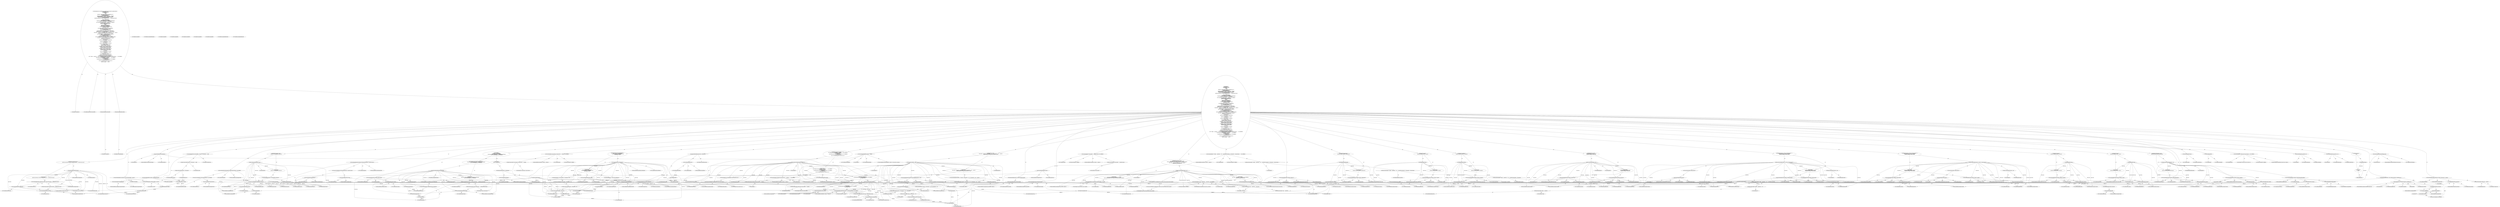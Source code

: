 digraph "addGenICGeneratedFiles#?,File,Hashtable" {
0 [label="2:CtTypeReferenceImpl@void" shape=ellipse]
1 [label="2:CtVirtualElement@addGenICGeneratedFiles" shape=ellipse]
2 [label="2:CtParameterImpl@File genericJarFile" shape=ellipse]
3 [label="2:CtTypeReferenceImpl@File" shape=ellipse]
4 [label="2:CtParameterImpl@Hashtable ejbFiles" shape=ellipse]
5 [label="2:CtTypeReferenceImpl@Hashtable" shape=ellipse]
6 [label="3:CtTypeReferenceImpl@Java" shape=ellipse]
7 [label="3:CtLiteralImpl@null" shape=ellipse]
8 [label="3:CtVirtualElement@genicTask" shape=ellipse]
9 [label="3:CtLocalVariableImpl@Java genicTask = null" shape=ellipse]
10 [label="4:CtTypeReferenceImpl@String" shape=ellipse]
11 [label="4:CtLiteralImpl@null" shape=ellipse]
12 [label="4:CtVirtualElement@genicClass" shape=ellipse]
13 [label="4:CtLocalVariableImpl@String genicClass = null" shape=ellipse]
14 [label="5:CtFieldReadImpl@nogenic" shape=ellipse]
15 [label="6:CtReturnImpl@return" shape=ellipse]
16 [label="5:CtBlockImpl@\{
    return;
\}" shape=ellipse]
17 [label="5:CtIfImpl@if (nogenic) \{
    return;
\}" shape=ellipse]
18 [label="8:CtVariableWriteImpl@genicTask" shape=ellipse]
19 [label="8:CtExecutableReferenceImpl@createTask(java.lang.String)" shape=ellipse]
20 [label="8:CtVirtualElement@createTask" shape=ellipse]
21 [label="8:CtExecutableReferenceImpl@getProject()" shape=ellipse]
22 [label="8:CtVirtualElement@getProject" shape=ellipse]
23 [label="8:CtExecutableReferenceImpl@getTask()" shape=ellipse]
24 [label="8:CtVirtualElement@getTask" shape=ellipse]
25 [label="8:CtInvocationImpl@getTask()" shape=ellipse]
26 [label="8:CtInvocationImpl@getTask().getProject()" shape=ellipse]
27 [label="8:CtLiteralImpl@\"java\"" shape=ellipse]
28 [label="8:CtInvocationImpl@((Java) (getTask().getProject().createTask(\"java\")))" shape=ellipse]
29 [label="8:CtTypeReferenceImpl@Java" shape=ellipse]
30 [label="8:CtAssignmentImpl@genicTask = ((Java) (getTask().getProject().createTask(\"java\")))" shape=ellipse]
31 [label="9:CtExecutableReferenceImpl@setTaskName(java.lang.String)" shape=ellipse]
32 [label="9:CtVirtualElement@setTaskName" shape=ellipse]
33 [label="9:CtVariableReadImpl@genicTask" shape=ellipse]
34 [label="9:CtLiteralImpl@\"genic\"" shape=ellipse]
35 [label="9:CtInvocationImpl@genicTask.setTaskName(\"genic\")" shape=ellipse]
36 [label="10:CtExecutableReferenceImpl@setFork(boolean)" shape=ellipse]
37 [label="10:CtVirtualElement@setFork" shape=ellipse]
38 [label="10:CtVariableReadImpl@genicTask" shape=ellipse]
39 [label="10:CtLiteralImpl@true" shape=ellipse]
40 [label="10:CtInvocationImpl@genicTask.setFork(true)" shape=ellipse]
41 [label="11:CtExecutableReferenceImpl@setValue()" shape=ellipse]
42 [label="11:CtVirtualElement@setValue" shape=ellipse]
43 [label="11:CtExecutableReferenceImpl@createJvmarg()" shape=ellipse]
44 [label="11:CtVirtualElement@createJvmarg" shape=ellipse]
45 [label="11:CtVariableReadImpl@genicTask" shape=ellipse]
46 [label="11:CtInvocationImpl@genicTask.createJvmarg()" shape=ellipse]
47 [label="11:CtLiteralImpl@\"-Dinstall.root=\"" shape=ellipse]
48 [label="11:CtFieldReadImpl@jonasroot" shape=ellipse]
49 [label="11:CtBinaryOperatorImpl@\"-Dinstall.root=\" + jonasroot" shape=ellipse]
50 [label="11:CtInvocationImpl@genicTask.createJvmarg().setValue(\"-Dinstall.root=\" + jonasroot)" shape=ellipse]
51 [label="12:CtTypeReferenceImpl@String" shape=ellipse]
52 [label="12:CtFieldReadImpl@jonasroot" shape=ellipse]
53 [label="12:CtFieldReadImpl@File.separator" shape=ellipse]
54 [label="12:CtBinaryOperatorImpl@(jonasroot + File.separator)" shape=ellipse]
55 [label="12:CtLiteralImpl@\"config\"" shape=ellipse]
56 [label="12:CtBinaryOperatorImpl@(jonasroot + File.separator) + \"config\"" shape=ellipse]
57 [label="12:CtVirtualElement@jonasConfigDir" shape=ellipse]
58 [label="12:CtLocalVariableImpl@String jonasConfigDir = (jonasroot + File.separator) + \"config\"" shape=ellipse]
59 [label="13:CtTypeReferenceImpl@File" shape=ellipse]
60 [label="13:CtTypeReferenceImpl@File" shape=ellipse]
61 [label="13:CtVariableReadImpl@jonasConfigDir" shape=ellipse]
62 [label="13:CtLiteralImpl@\"java.policy\"" shape=ellipse]
63 [label="13:CtConstructorCallImpl@new File(jonasConfigDir, \"java.policy\")" shape=ellipse]
64 [label="13:CtVirtualElement@javaPolicyFile" shape=ellipse]
65 [label="13:CtLocalVariableImpl@File javaPolicyFile = new File(jonasConfigDir, \"java.policy\")" shape=ellipse]
66 [label="14:CtExecutableReferenceImpl@exists()" shape=ellipse]
67 [label="14:CtVirtualElement@exists" shape=ellipse]
68 [label="14:CtVariableReadImpl@javaPolicyFile" shape=ellipse]
69 [label="14:CtInvocationImpl@javaPolicyFile.exists()" shape=ellipse]
70 [label="15:CtExecutableReferenceImpl@setValue()" shape=ellipse]
71 [label="15:CtVirtualElement@setValue" shape=ellipse]
72 [label="15:CtExecutableReferenceImpl@createJvmarg()" shape=ellipse]
73 [label="15:CtVirtualElement@createJvmarg" shape=ellipse]
74 [label="15:CtVariableReadImpl@genicTask" shape=ellipse]
75 [label="15:CtInvocationImpl@genicTask.createJvmarg()" shape=ellipse]
76 [label="15:CtLiteralImpl@\"-Djava.security.policy=\"" shape=ellipse]
77 [label="15:CtExecutableReferenceImpl@toString()" shape=ellipse]
78 [label="15:CtVirtualElement@toString" shape=ellipse]
79 [label="15:CtVariableReadImpl@javaPolicyFile" shape=ellipse]
80 [label="15:CtInvocationImpl@javaPolicyFile.toString()" shape=ellipse]
81 [label="15:CtBinaryOperatorImpl@\"-Djava.security.policy=\" + javaPolicyFile.toString()" shape=ellipse]
82 [label="15:CtInvocationImpl@genicTask.createJvmarg().setValue(\"-Djava.security.policy=\" + javaPolicyFile.toString())" shape=ellipse]
83 [label="14:CtBlockImpl@\{
    genicTask.createJvmarg().setValue(\"-Djava.security.policy=\" + javaPolicyFile.toString());
\}" shape=ellipse]
84 [label="14:CtIfImpl@if (javaPolicyFile.exists()) \{
    genicTask.createJvmarg().setValue(\"-Djava.security.policy=\" + javaPolicyFile.toString());
\}" shape=ellipse]
85 [label="18:CtFieldWriteImpl@outputdir" shape=ellipse]
86 [label="18:CtExecutableReferenceImpl@createTempDir()" shape=ellipse]
87 [label="18:CtVirtualElement@createTempDir" shape=ellipse]
88 [label="18:CtInvocationImpl@createTempDir()" shape=ellipse]
89 [label="18:CtAssignmentImpl@outputdir = createTempDir()" shape=ellipse]
90 [label="17:CtBlockImpl@\{
    outputdir = createTempDir();
\}" shape=ellipse]
91 [label="19:CtVirtualElement@aIOException" shape=ellipse]
92 [label="19:CtTypeReferenceImpl@IOException" shape=ellipse]
93 [label="19:CtCatchVariableImpl@IOException aIOException" shape=ellipse]
94 [label="20:CtTypeReferenceImpl@String" shape=ellipse]
95 [label="20:CtLiteralImpl@\"Cannot create temp dir: \"" shape=ellipse]
96 [label="20:CtExecutableReferenceImpl@getMessage()" shape=ellipse]
97 [label="20:CtVirtualElement@getMessage" shape=ellipse]
98 [label="20:CtVariableReadImpl@aIOException" shape=ellipse]
99 [label="20:CtInvocationImpl@aIOException.getMessage()" shape=ellipse]
100 [label="20:CtBinaryOperatorImpl@\"Cannot create temp dir: \" + aIOException.getMessage()" shape=ellipse]
101 [label="20:CtVirtualElement@msg" shape=ellipse]
102 [label="20:CtLocalVariableImpl@String msg = \"Cannot create temp dir: \" + aIOException.getMessage()" shape=ellipse]
103 [label="21:CtTypeReferenceImpl@BuildException" shape=ellipse]
104 [label="21:CtVariableReadImpl@msg" shape=ellipse]
105 [label="21:CtVariableReadImpl@aIOException" shape=ellipse]
106 [label="21:CtConstructorCallImpl@new BuildException(msg, aIOException)" shape=ellipse]
107 [label="21:CtThrowImpl@throw new BuildException(msg, aIOException)" shape=ellipse]
108 [label="19:CtBlockImpl@\{
    String msg = \"Cannot create temp dir: \" + aIOException.getMessage();
    throw new BuildException(msg, aIOException);
\}" shape=ellipse]
109 [label="19:CtCatchImpl@ catch (IOException aIOException) \{
    String msg = \"Cannot create temp dir: \" + aIOException.getMessage();
    throw new BuildException(msg, aIOException);
\}" shape=ellipse]
110 [label="17:CtTryImpl@try \{
    outputdir = createTempDir();
\} catch (IOException aIOException) \{
    String msg = \"Cannot create temp dir: \" + aIOException.getMessage();
    throw new BuildException(msg, aIOException);
\}" shape=ellipse]
111 [label="23:CtExecutableReferenceImpl@log(<unknown>,<unknown>)" shape=ellipse]
112 [label="23:CtVirtualElement@log" shape=ellipse]
113 [label="23:CtLiteralImpl@\"Using temporary output directory: \"" shape=ellipse]
114 [label="23:CtFieldReadImpl@outputdir" shape=ellipse]
115 [label="23:CtBinaryOperatorImpl@\"Using temporary output directory: \" + outputdir" shape=ellipse]
116 [label="23:CtTypeAccessImpl@MSG_VERBOSE" shape=ellipse]
117 [label="23:CtInvocationImpl@log(\"Using temporary output directory: \" + outputdir, MSG_VERBOSE)" shape=ellipse]
118 [label="24:CtExecutableReferenceImpl@setValue(java.lang.String)" shape=ellipse]
119 [label="24:CtVirtualElement@setValue" shape=ellipse]
120 [label="24:CtExecutableReferenceImpl@createArg()" shape=ellipse]
121 [label="24:CtVirtualElement@createArg" shape=ellipse]
122 [label="24:CtVariableReadImpl@genicTask" shape=ellipse]
123 [label="24:CtInvocationImpl@genicTask.createArg()" shape=ellipse]
124 [label="24:CtLiteralImpl@\"-d\"" shape=ellipse]
125 [label="24:CtInvocationImpl@genicTask.createArg().setValue(\"-d\")" shape=ellipse]
126 [label="25:CtExecutableReferenceImpl@setFile()" shape=ellipse]
127 [label="25:CtVirtualElement@setFile" shape=ellipse]
128 [label="25:CtExecutableReferenceImpl@createArg()" shape=ellipse]
129 [label="25:CtVirtualElement@createArg" shape=ellipse]
130 [label="25:CtVariableReadImpl@genicTask" shape=ellipse]
131 [label="25:CtInvocationImpl@genicTask.createArg()" shape=ellipse]
132 [label="25:CtFieldReadImpl@outputdir" shape=ellipse]
133 [label="25:CtInvocationImpl@genicTask.createArg().setFile(outputdir)" shape=ellipse]
134 [label="26:CtTypeReferenceImpl@String" shape=ellipse]
135 [label="26:CtVirtualElement@key" shape=ellipse]
136 [label="26:CtLocalVariableImpl@String key" shape=ellipse]
137 [label="27:CtTypeReferenceImpl@File" shape=ellipse]
138 [label="27:CtVirtualElement@f" shape=ellipse]
139 [label="27:CtLocalVariableImpl@File f" shape=ellipse]
140 [label="28:CtTypeReferenceImpl@Enumeration" shape=ellipse]
141 [label="28:CtExecutableReferenceImpl@keys()" shape=ellipse]
142 [label="28:CtVirtualElement@keys" shape=ellipse]
143 [label="28:CtVariableReadImpl@ejbFiles" shape=ellipse]
144 [label="28:CtInvocationImpl@ejbFiles.keys()" shape=ellipse]
145 [label="28:CtVirtualElement@keys" shape=ellipse]
146 [label="28:CtLocalVariableImpl@Enumeration keys = ejbFiles.keys()" shape=ellipse]
147 [label="29:CtExecutableReferenceImpl@hasMoreElements()" shape=ellipse]
148 [label="29:CtVirtualElement@hasMoreElements" shape=ellipse]
149 [label="29:CtVariableReadImpl@keys" shape=ellipse]
150 [label="29:CtInvocationImpl@keys.hasMoreElements()" shape=ellipse]
151 [label="30:CtVariableWriteImpl@key" shape=ellipse]
152 [label="30:CtExecutableReferenceImpl@nextElement()" shape=ellipse]
153 [label="30:CtVirtualElement@nextElement" shape=ellipse]
154 [label="30:CtVariableReadImpl@keys" shape=ellipse]
155 [label="30:CtInvocationImpl@((String) (keys.nextElement()))" shape=ellipse]
156 [label="30:CtTypeReferenceImpl@String" shape=ellipse]
157 [label="30:CtAssignmentImpl@key = ((String) (keys.nextElement()))" shape=ellipse]
158 [label="31:CtVariableWriteImpl@f" shape=ellipse]
159 [label="31:CtTypeReferenceImpl@File" shape=ellipse]
160 [label="31:CtFieldReadImpl@outputdir" shape=ellipse]
161 [label="31:CtFieldReadImpl@File.separator" shape=ellipse]
162 [label="31:CtBinaryOperatorImpl@(outputdir + File.separator)" shape=ellipse]
163 [label="31:CtVariableReadImpl@key" shape=ellipse]
164 [label="31:CtBinaryOperatorImpl@(outputdir + File.separator) + key" shape=ellipse]
165 [label="31:CtConstructorCallImpl@new File((outputdir + File.separator) + key)" shape=ellipse]
166 [label="31:CtAssignmentImpl@f = new File((outputdir + File.separator) + key)" shape=ellipse]
167 [label="32:CtExecutableReferenceImpl@mkdirs()" shape=ellipse]
168 [label="32:CtVirtualElement@mkdirs" shape=ellipse]
169 [label="32:CtExecutableReferenceImpl@getParentFile()" shape=ellipse]
170 [label="32:CtVirtualElement@getParentFile" shape=ellipse]
171 [label="32:CtVariableReadImpl@f" shape=ellipse]
172 [label="32:CtInvocationImpl@f.getParentFile()" shape=ellipse]
173 [label="32:CtInvocationImpl@f.getParentFile().mkdirs()" shape=ellipse]
174 [label="29:CtBlockImpl@\{
    key = ((String) (keys.nextElement()));
    f = new File((outputdir + File.separator) + key);
    f.getParentFile().mkdirs();
\}" shape=ellipse]
175 [label="29:CtWhileImpl@while (keys.hasMoreElements()) \{
    key = ((String) (keys.nextElement()));
    f = new File((outputdir + File.separator) + key);
    f.getParentFile().mkdirs();
\} " shape=ellipse]
176 [label="34:CtExecutableReferenceImpl@log(java.lang.String,<unknown>)" shape=ellipse]
177 [label="34:CtVirtualElement@log" shape=ellipse]
178 [label="34:CtLiteralImpl@\"Worked around a bug of GenIC 2.5.\"" shape=ellipse]
179 [label="34:CtTypeAccessImpl@MSG_VERBOSE" shape=ellipse]
180 [label="34:CtInvocationImpl@log(\"Worked around a bug of GenIC 2.5.\", MSG_VERBOSE)" shape=ellipse]
181 [label="35:CtTypeReferenceImpl@Path" shape=ellipse]
182 [label="35:CtExecutableReferenceImpl@getCombinedClasspath()" shape=ellipse]
183 [label="35:CtVirtualElement@getCombinedClasspath" shape=ellipse]
184 [label="35:CtInvocationImpl@getCombinedClasspath()" shape=ellipse]
185 [label="35:CtVirtualElement@classpath" shape=ellipse]
186 [label="35:CtLocalVariableImpl@Path classpath = getCombinedClasspath()" shape=ellipse]
187 [label="36:CtVariableReadImpl@classpath" shape=ellipse]
188 [label="36:CtLiteralImpl@null" shape=ellipse]
189 [label="36:CtBinaryOperatorImpl@classpath == null" shape=ellipse]
190 [label="37:CtVariableWriteImpl@classpath" shape=ellipse]
191 [label="37:CtTypeReferenceImpl@Path" shape=ellipse]
192 [label="37:CtExecutableReferenceImpl@getProject()" shape=ellipse]
193 [label="37:CtVirtualElement@getProject" shape=ellipse]
194 [label="37:CtExecutableReferenceImpl@getTask()" shape=ellipse]
195 [label="37:CtVirtualElement@getTask" shape=ellipse]
196 [label="37:CtInvocationImpl@getTask()" shape=ellipse]
197 [label="37:CtInvocationImpl@getTask().getProject()" shape=ellipse]
198 [label="37:CtConstructorCallImpl@new Path(getTask().getProject())" shape=ellipse]
199 [label="37:CtAssignmentImpl@classpath = new Path(getTask().getProject())" shape=ellipse]
200 [label="36:CtBlockImpl@\{
    classpath = new Path(getTask().getProject());
\}" shape=ellipse]
201 [label="36:CtIfImpl@if (classpath == null) \{
    classpath = new Path(getTask().getProject());
\}" shape=ellipse]
202 [label="39:CtExecutableReferenceImpl@append(Path)" shape=ellipse]
203 [label="39:CtVirtualElement@append" shape=ellipse]
204 [label="39:CtVariableReadImpl@classpath" shape=ellipse]
205 [label="39:CtTypeReferenceImpl@Path" shape=ellipse]
206 [label="39:CtExecutableReferenceImpl@getProject()" shape=ellipse]
207 [label="39:CtVirtualElement@getProject" shape=ellipse]
208 [label="39:CtVariableReadImpl@classpath" shape=ellipse]
209 [label="39:CtInvocationImpl@classpath.getProject()" shape=ellipse]
210 [label="39:CtVariableReadImpl@jonasConfigDir" shape=ellipse]
211 [label="39:CtConstructorCallImpl@new Path(classpath.getProject(), jonasConfigDir)" shape=ellipse]
212 [label="39:CtInvocationImpl@classpath.append(new Path(classpath.getProject(), jonasConfigDir))" shape=ellipse]
213 [label="40:CtExecutableReferenceImpl@append(Path)" shape=ellipse]
214 [label="40:CtVirtualElement@append" shape=ellipse]
215 [label="40:CtVariableReadImpl@classpath" shape=ellipse]
216 [label="40:CtTypeReferenceImpl@Path" shape=ellipse]
217 [label="40:CtExecutableReferenceImpl@getProject()" shape=ellipse]
218 [label="40:CtVirtualElement@getProject" shape=ellipse]
219 [label="40:CtVariableReadImpl@classpath" shape=ellipse]
220 [label="40:CtInvocationImpl@classpath.getProject()" shape=ellipse]
221 [label="40:CtExecutableReferenceImpl@toString()" shape=ellipse]
222 [label="40:CtVirtualElement@toString" shape=ellipse]
223 [label="40:CtFieldReadImpl@outputdir" shape=ellipse]
224 [label="40:CtInvocationImpl@outputdir.toString()" shape=ellipse]
225 [label="40:CtConstructorCallImpl@new Path(classpath.getProject(), outputdir.toString())" shape=ellipse]
226 [label="40:CtInvocationImpl@classpath.append(new Path(classpath.getProject(), outputdir.toString()))" shape=ellipse]
227 [label="41:CtFieldReadImpl@orb" shape=ellipse]
228 [label="41:CtLiteralImpl@null" shape=ellipse]
229 [label="41:CtBinaryOperatorImpl@orb != null" shape=ellipse]
230 [label="42:CtTypeReferenceImpl@String" shape=ellipse]
231 [label="43:CtFieldReadImpl@jonasroot" shape=ellipse]
232 [label="43:CtFieldReadImpl@File.separator" shape=ellipse]
233 [label="43:CtBinaryOperatorImpl@(jonasroot + File.separator)" shape=ellipse]
234 [label="43:CtLiteralImpl@\"lib\"" shape=ellipse]
235 [label="43:CtBinaryOperatorImpl@((jonasroot + File.separator) + \"lib\")" shape=ellipse]
236 [label="43:CtFieldReadImpl@File.separator" shape=ellipse]
237 [label="43:CtBinaryOperatorImpl@(((jonasroot + File.separator) + \"lib\") + File.separator)" shape=ellipse]
238 [label="43:CtFieldReadImpl@orb" shape=ellipse]
239 [label="43:CtBinaryOperatorImpl@((((jonasroot + File.separator) + \"lib\") + File.separator) + orb)" shape=ellipse]
240 [label="43:CtLiteralImpl@\"_jonas.jar\"" shape=ellipse]
241 [label="43:CtBinaryOperatorImpl@((((jonasroot + File.separator) + \"lib\") + File.separator) + orb) + \"_jonas.jar\"" shape=ellipse]
242 [label="42:CtVirtualElement@orbJar" shape=ellipse]
243 [label="42:CtLocalVariableImpl@String orbJar = ((((jonasroot + File.separator) + \"lib\") + File.separator) + orb) + \"_jonas.jar\"" shape=ellipse]
244 [label="44:CtExecutableReferenceImpl@append(Path)" shape=ellipse]
245 [label="44:CtVirtualElement@append" shape=ellipse]
246 [label="44:CtVariableReadImpl@classpath" shape=ellipse]
247 [label="44:CtTypeReferenceImpl@Path" shape=ellipse]
248 [label="44:CtExecutableReferenceImpl@getProject()" shape=ellipse]
249 [label="44:CtVirtualElement@getProject" shape=ellipse]
250 [label="44:CtVariableReadImpl@classpath" shape=ellipse]
251 [label="44:CtInvocationImpl@classpath.getProject()" shape=ellipse]
252 [label="44:CtVariableReadImpl@orbJar" shape=ellipse]
253 [label="44:CtConstructorCallImpl@new Path(classpath.getProject(), orbJar)" shape=ellipse]
254 [label="44:CtInvocationImpl@classpath.append(new Path(classpath.getProject(), orbJar))" shape=ellipse]
255 [label="41:CtBlockImpl@\{
    String orbJar = ((((jonasroot + File.separator) + \"lib\") + File.separator) + orb) + \"_jonas.jar\";
    classpath.append(new Path(classpath.getProject(), orbJar));
\}" shape=ellipse]
256 [label="41:CtIfImpl@if (orb != null) \{
    String orbJar = ((((jonasroot + File.separator) + \"lib\") + File.separator) + orb) + \"_jonas.jar\";
    classpath.append(new Path(classpath.getProject(), orbJar));
\}" shape=ellipse]
257 [label="46:CtExecutableReferenceImpl@log(<unknown>,<unknown>)" shape=ellipse]
258 [label="46:CtVirtualElement@log" shape=ellipse]
259 [label="46:CtLiteralImpl@\"Using classpath: \"" shape=ellipse]
260 [label="46:CtExecutableReferenceImpl@toString()" shape=ellipse]
261 [label="46:CtVirtualElement@toString" shape=ellipse]
262 [label="46:CtVariableReadImpl@classpath" shape=ellipse]
263 [label="46:CtInvocationImpl@classpath.toString()" shape=ellipse]
264 [label="46:CtBinaryOperatorImpl@\"Using classpath: \" + classpath.toString()" shape=ellipse]
265 [label="46:CtTypeAccessImpl@MSG_VERBOSE" shape=ellipse]
266 [label="46:CtInvocationImpl@log(\"Using classpath: \" + classpath.toString(), MSG_VERBOSE)" shape=ellipse]
267 [label="47:CtExecutableReferenceImpl@setClasspath(Path)" shape=ellipse]
268 [label="47:CtVirtualElement@setClasspath" shape=ellipse]
269 [label="47:CtVariableReadImpl@genicTask" shape=ellipse]
270 [label="47:CtVariableReadImpl@classpath" shape=ellipse]
271 [label="47:CtInvocationImpl@genicTask.setClasspath(classpath)" shape=ellipse]
272 [label="48:CtVariableWriteImpl@genicClass" shape=ellipse]
273 [label="48:CtExecutableReferenceImpl@getGenicClassName(<unknown>)" shape=ellipse]
274 [label="48:CtVirtualElement@getGenicClassName" shape=ellipse]
275 [label="48:CtVariableReadImpl@classpath" shape=ellipse]
276 [label="48:CtInvocationImpl@getGenicClassName(classpath)" shape=ellipse]
277 [label="48:CtAssignmentImpl@genicClass = getGenicClassName(classpath)" shape=ellipse]
278 [label="49:CtVariableReadImpl@genicClass" shape=ellipse]
279 [label="49:CtLiteralImpl@null" shape=ellipse]
280 [label="49:CtBinaryOperatorImpl@genicClass == null" shape=ellipse]
281 [label="50:CtExecutableReferenceImpl@log(java.lang.String,<unknown>)" shape=ellipse]
282 [label="50:CtVirtualElement@log" shape=ellipse]
283 [label="50:CtLiteralImpl@\"Cannot find GenIC class in classpath.\"" shape=ellipse]
284 [label="50:CtTypeAccessImpl@MSG_ERR" shape=ellipse]
285 [label="50:CtInvocationImpl@log(\"Cannot find GenIC class in classpath.\", MSG_ERR)" shape=ellipse]
286 [label="51:CtTypeReferenceImpl@BuildException" shape=ellipse]
287 [label="51:CtLiteralImpl@\"GenIC class not found, please check the classpath.\"" shape=ellipse]
288 [label="51:CtConstructorCallImpl@new BuildException(\"GenIC class not found, please check the classpath.\")" shape=ellipse]
289 [label="51:CtThrowImpl@throw new BuildException(\"GenIC class not found, please check the classpath.\")" shape=ellipse]
290 [label="49:CtBlockImpl@\{
    log(\"Cannot find GenIC class in classpath.\", MSG_ERR);
    throw new BuildException(\"GenIC class not found, please check the classpath.\");
\}" shape=ellipse]
291 [label="53:CtExecutableReferenceImpl@log(java.lang.String,<unknown>)" shape=ellipse]
292 [label="53:CtVirtualElement@log" shape=ellipse]
293 [label="53:CtLiteralImpl@\"Using '\"" shape=ellipse]
294 [label="53:CtVariableReadImpl@genicClass" shape=ellipse]
295 [label="53:CtBinaryOperatorImpl@(\"Using '\" + genicClass)" shape=ellipse]
296 [label="53:CtLiteralImpl@\"' GenIC class.\"" shape=ellipse]
297 [label="53:CtBinaryOperatorImpl@(\"Using '\" + genicClass) + \"' GenIC class.\"" shape=ellipse]
298 [label="53:CtTypeAccessImpl@MSG_VERBOSE" shape=ellipse]
299 [label="53:CtInvocationImpl@log((\"Using '\" + genicClass) + \"' GenIC class.\", MSG_VERBOSE)" shape=ellipse]
300 [label="54:CtExecutableReferenceImpl@setClassname(java.lang.String)" shape=ellipse]
301 [label="54:CtVirtualElement@setClassname" shape=ellipse]
302 [label="54:CtVariableReadImpl@genicTask" shape=ellipse]
303 [label="54:CtVariableReadImpl@genicClass" shape=ellipse]
304 [label="54:CtInvocationImpl@genicTask.setClassname(genicClass)" shape=ellipse]
305 [label="52:CtBlockImpl@\{
    log((\"Using '\" + genicClass) + \"' GenIC class.\", MSG_VERBOSE);
    genicTask.setClassname(genicClass);
\}" shape=ellipse]
306 [label="49:CtIfImpl@if (genicClass == null) \{
    log(\"Cannot find GenIC class in classpath.\", MSG_ERR);
    throw new BuildException(\"GenIC class not found, please check the classpath.\");
\} else \{
    log((\"Using '\" + genicClass) + \"' GenIC class.\", MSG_VERBOSE);
    genicTask.setClassname(genicClass);
\}" shape=ellipse]
307 [label="56:CtFieldReadImpl@keepgenerated" shape=ellipse]
308 [label="57:CtExecutableReferenceImpl@setValue(java.lang.String)" shape=ellipse]
309 [label="57:CtVirtualElement@setValue" shape=ellipse]
310 [label="57:CtExecutableReferenceImpl@createArg()" shape=ellipse]
311 [label="57:CtVirtualElement@createArg" shape=ellipse]
312 [label="57:CtVariableReadImpl@genicTask" shape=ellipse]
313 [label="57:CtInvocationImpl@genicTask.createArg()" shape=ellipse]
314 [label="57:CtLiteralImpl@\"-keepgenerated\"" shape=ellipse]
315 [label="57:CtInvocationImpl@genicTask.createArg().setValue(\"-keepgenerated\")" shape=ellipse]
316 [label="56:CtBlockImpl@\{
    genicTask.createArg().setValue(\"-keepgenerated\");
\}" shape=ellipse]
317 [label="56:CtIfImpl@if (keepgenerated) \{
    genicTask.createArg().setValue(\"-keepgenerated\");
\}" shape=ellipse]
318 [label="59:CtFieldReadImpl@nocompil" shape=ellipse]
319 [label="60:CtExecutableReferenceImpl@setValue(java.lang.String)" shape=ellipse]
320 [label="60:CtVirtualElement@setValue" shape=ellipse]
321 [label="60:CtExecutableReferenceImpl@createArg()" shape=ellipse]
322 [label="60:CtVirtualElement@createArg" shape=ellipse]
323 [label="60:CtVariableReadImpl@genicTask" shape=ellipse]
324 [label="60:CtInvocationImpl@genicTask.createArg()" shape=ellipse]
325 [label="60:CtLiteralImpl@\"-nocompil\"" shape=ellipse]
326 [label="60:CtInvocationImpl@genicTask.createArg().setValue(\"-nocompil\")" shape=ellipse]
327 [label="59:CtBlockImpl@\{
    genicTask.createArg().setValue(\"-nocompil\");
\}" shape=ellipse]
328 [label="59:CtIfImpl@if (nocompil) \{
    genicTask.createArg().setValue(\"-nocompil\");
\}" shape=ellipse]
329 [label="62:CtFieldReadImpl@novalidation" shape=ellipse]
330 [label="63:CtExecutableReferenceImpl@setValue(java.lang.String)" shape=ellipse]
331 [label="63:CtVirtualElement@setValue" shape=ellipse]
332 [label="63:CtExecutableReferenceImpl@createArg()" shape=ellipse]
333 [label="63:CtVirtualElement@createArg" shape=ellipse]
334 [label="63:CtVariableReadImpl@genicTask" shape=ellipse]
335 [label="63:CtInvocationImpl@genicTask.createArg()" shape=ellipse]
336 [label="63:CtLiteralImpl@\"-novalidation\"" shape=ellipse]
337 [label="63:CtInvocationImpl@genicTask.createArg().setValue(\"-novalidation\")" shape=ellipse]
338 [label="62:CtBlockImpl@\{
    genicTask.createArg().setValue(\"-novalidation\");
\}" shape=ellipse]
339 [label="62:CtIfImpl@if (novalidation) \{
    genicTask.createArg().setValue(\"-novalidation\");
\}" shape=ellipse]
340 [label="65:CtFieldReadImpl@javac" shape=ellipse]
341 [label="65:CtLiteralImpl@null" shape=ellipse]
342 [label="65:CtBinaryOperatorImpl@javac != null" shape=ellipse]
343 [label="66:CtExecutableReferenceImpl@setValue(java.lang.String)" shape=ellipse]
344 [label="66:CtVirtualElement@setValue" shape=ellipse]
345 [label="66:CtExecutableReferenceImpl@createArg()" shape=ellipse]
346 [label="66:CtVirtualElement@createArg" shape=ellipse]
347 [label="66:CtVariableReadImpl@genicTask" shape=ellipse]
348 [label="66:CtInvocationImpl@genicTask.createArg()" shape=ellipse]
349 [label="66:CtLiteralImpl@\"-javac\"" shape=ellipse]
350 [label="66:CtInvocationImpl@genicTask.createArg().setValue(\"-javac\")" shape=ellipse]
351 [label="67:CtExecutableReferenceImpl@setLine()" shape=ellipse]
352 [label="67:CtVirtualElement@setLine" shape=ellipse]
353 [label="67:CtExecutableReferenceImpl@createArg()" shape=ellipse]
354 [label="67:CtVirtualElement@createArg" shape=ellipse]
355 [label="67:CtVariableReadImpl@genicTask" shape=ellipse]
356 [label="67:CtInvocationImpl@genicTask.createArg()" shape=ellipse]
357 [label="67:CtFieldReadImpl@javac" shape=ellipse]
358 [label="67:CtInvocationImpl@genicTask.createArg().setLine(javac)" shape=ellipse]
359 [label="65:CtBlockImpl@\{
    genicTask.createArg().setValue(\"-javac\");
    genicTask.createArg().setLine(javac);
\}" shape=ellipse]
360 [label="65:CtIfImpl@if (javac != null) \{
    genicTask.createArg().setValue(\"-javac\");
    genicTask.createArg().setLine(javac);
\}" shape=ellipse]
361 [label="69:CtFieldReadImpl@javacopts" shape=ellipse]
362 [label="69:CtLiteralImpl@null" shape=ellipse]
363 [label="69:CtBinaryOperatorImpl@(javacopts != null)" shape=ellipse]
364 [label="69:CtExecutableReferenceImpl@equals(java.lang.String)" shape=ellipse]
365 [label="69:CtVirtualElement@equals" shape=ellipse]
366 [label="69:CtFieldReadImpl@javacopts" shape=ellipse]
367 [label="69:CtLiteralImpl@\"\"" shape=ellipse]
368 [label="69:CtInvocationImpl@javacopts.equals(\"\")" shape=ellipse]
369 [label="69:CtUnaryOperatorImpl@(!javacopts.equals(\"\"))" shape=ellipse]
370 [label="69:CtBinaryOperatorImpl@(javacopts != null) && (!javacopts.equals(\"\"))" shape=ellipse]
371 [label="70:CtExecutableReferenceImpl@setValue(java.lang.String)" shape=ellipse]
372 [label="70:CtVirtualElement@setValue" shape=ellipse]
373 [label="70:CtExecutableReferenceImpl@createArg()" shape=ellipse]
374 [label="70:CtVirtualElement@createArg" shape=ellipse]
375 [label="70:CtVariableReadImpl@genicTask" shape=ellipse]
376 [label="70:CtInvocationImpl@genicTask.createArg()" shape=ellipse]
377 [label="70:CtLiteralImpl@\"-javacopts\"" shape=ellipse]
378 [label="70:CtInvocationImpl@genicTask.createArg().setValue(\"-javacopts\")" shape=ellipse]
379 [label="71:CtExecutableReferenceImpl@setLine()" shape=ellipse]
380 [label="71:CtVirtualElement@setLine" shape=ellipse]
381 [label="71:CtExecutableReferenceImpl@createArg()" shape=ellipse]
382 [label="71:CtVirtualElement@createArg" shape=ellipse]
383 [label="71:CtVariableReadImpl@genicTask" shape=ellipse]
384 [label="71:CtInvocationImpl@genicTask.createArg()" shape=ellipse]
385 [label="71:CtFieldReadImpl@javacopts" shape=ellipse]
386 [label="71:CtInvocationImpl@genicTask.createArg().setLine(javacopts)" shape=ellipse]
387 [label="69:CtBlockImpl@\{
    genicTask.createArg().setValue(\"-javacopts\");
    genicTask.createArg().setLine(javacopts);
\}" shape=ellipse]
388 [label="69:CtIfImpl@if ((javacopts != null) && (!javacopts.equals(\"\"))) \{
    genicTask.createArg().setValue(\"-javacopts\");
    genicTask.createArg().setLine(javacopts);
\}" shape=ellipse]
389 [label="73:CtFieldReadImpl@rmicopts" shape=ellipse]
390 [label="73:CtLiteralImpl@null" shape=ellipse]
391 [label="73:CtBinaryOperatorImpl@(rmicopts != null)" shape=ellipse]
392 [label="73:CtExecutableReferenceImpl@equals(java.lang.String)" shape=ellipse]
393 [label="73:CtVirtualElement@equals" shape=ellipse]
394 [label="73:CtFieldReadImpl@rmicopts" shape=ellipse]
395 [label="73:CtLiteralImpl@\"\"" shape=ellipse]
396 [label="73:CtInvocationImpl@rmicopts.equals(\"\")" shape=ellipse]
397 [label="73:CtUnaryOperatorImpl@(!rmicopts.equals(\"\"))" shape=ellipse]
398 [label="73:CtBinaryOperatorImpl@(rmicopts != null) && (!rmicopts.equals(\"\"))" shape=ellipse]
399 [label="74:CtExecutableReferenceImpl@setValue(java.lang.String)" shape=ellipse]
400 [label="74:CtVirtualElement@setValue" shape=ellipse]
401 [label="74:CtExecutableReferenceImpl@createArg()" shape=ellipse]
402 [label="74:CtVirtualElement@createArg" shape=ellipse]
403 [label="74:CtVariableReadImpl@genicTask" shape=ellipse]
404 [label="74:CtInvocationImpl@genicTask.createArg()" shape=ellipse]
405 [label="74:CtLiteralImpl@\"-rmicopts\"" shape=ellipse]
406 [label="74:CtInvocationImpl@genicTask.createArg().setValue(\"-rmicopts\")" shape=ellipse]
407 [label="75:CtExecutableReferenceImpl@setLine()" shape=ellipse]
408 [label="75:CtVirtualElement@setLine" shape=ellipse]
409 [label="75:CtExecutableReferenceImpl@createArg()" shape=ellipse]
410 [label="75:CtVirtualElement@createArg" shape=ellipse]
411 [label="75:CtVariableReadImpl@genicTask" shape=ellipse]
412 [label="75:CtInvocationImpl@genicTask.createArg()" shape=ellipse]
413 [label="75:CtFieldReadImpl@rmicopts" shape=ellipse]
414 [label="75:CtInvocationImpl@genicTask.createArg().setLine(rmicopts)" shape=ellipse]
415 [label="73:CtBlockImpl@\{
    genicTask.createArg().setValue(\"-rmicopts\");
    genicTask.createArg().setLine(rmicopts);
\}" shape=ellipse]
416 [label="73:CtIfImpl@if ((rmicopts != null) && (!rmicopts.equals(\"\"))) \{
    genicTask.createArg().setValue(\"-rmicopts\");
    genicTask.createArg().setLine(rmicopts);
\}" shape=ellipse]
417 [label="77:CtFieldReadImpl@secpropag" shape=ellipse]
418 [label="78:CtExecutableReferenceImpl@setValue(java.lang.String)" shape=ellipse]
419 [label="78:CtVirtualElement@setValue" shape=ellipse]
420 [label="78:CtExecutableReferenceImpl@createArg()" shape=ellipse]
421 [label="78:CtVirtualElement@createArg" shape=ellipse]
422 [label="78:CtVariableReadImpl@genicTask" shape=ellipse]
423 [label="78:CtInvocationImpl@genicTask.createArg()" shape=ellipse]
424 [label="78:CtLiteralImpl@\"-secpropag\"" shape=ellipse]
425 [label="78:CtInvocationImpl@genicTask.createArg().setValue(\"-secpropag\")" shape=ellipse]
426 [label="77:CtBlockImpl@\{
    genicTask.createArg().setValue(\"-secpropag\");
\}" shape=ellipse]
427 [label="77:CtIfImpl@if (secpropag) \{
    genicTask.createArg().setValue(\"-secpropag\");
\}" shape=ellipse]
428 [label="80:CtFieldReadImpl@verbose" shape=ellipse]
429 [label="81:CtExecutableReferenceImpl@setValue(java.lang.String)" shape=ellipse]
430 [label="81:CtVirtualElement@setValue" shape=ellipse]
431 [label="81:CtExecutableReferenceImpl@createArg()" shape=ellipse]
432 [label="81:CtVirtualElement@createArg" shape=ellipse]
433 [label="81:CtVariableReadImpl@genicTask" shape=ellipse]
434 [label="81:CtInvocationImpl@genicTask.createArg()" shape=ellipse]
435 [label="81:CtLiteralImpl@\"-verbose\"" shape=ellipse]
436 [label="81:CtInvocationImpl@genicTask.createArg().setValue(\"-verbose\")" shape=ellipse]
437 [label="80:CtBlockImpl@\{
    genicTask.createArg().setValue(\"-verbose\");
\}" shape=ellipse]
438 [label="80:CtIfImpl@if (verbose) \{
    genicTask.createArg().setValue(\"-verbose\");
\}" shape=ellipse]
439 [label="83:CtFieldReadImpl@additionalargs" shape=ellipse]
440 [label="83:CtLiteralImpl@null" shape=ellipse]
441 [label="83:CtBinaryOperatorImpl@additionalargs != null" shape=ellipse]
442 [label="84:CtExecutableReferenceImpl@setValue()" shape=ellipse]
443 [label="84:CtVirtualElement@setValue" shape=ellipse]
444 [label="84:CtExecutableReferenceImpl@createArg()" shape=ellipse]
445 [label="84:CtVirtualElement@createArg" shape=ellipse]
446 [label="84:CtVariableReadImpl@genicTask" shape=ellipse]
447 [label="84:CtInvocationImpl@genicTask.createArg()" shape=ellipse]
448 [label="84:CtFieldReadImpl@additionalargs" shape=ellipse]
449 [label="84:CtInvocationImpl@genicTask.createArg().setValue(additionalargs)" shape=ellipse]
450 [label="83:CtBlockImpl@\{
    genicTask.createArg().setValue(additionalargs);
\}" shape=ellipse]
451 [label="83:CtIfImpl@if (additionalargs != null) \{
    genicTask.createArg().setValue(additionalargs);
\}" shape=ellipse]
452 [label="86:CtExecutableReferenceImpl@setValue(java.lang.String)" shape=ellipse]
453 [label="86:CtVirtualElement@setValue" shape=ellipse]
454 [label="86:CtExecutableReferenceImpl@createArg()" shape=ellipse]
455 [label="86:CtVirtualElement@createArg" shape=ellipse]
456 [label="86:CtVariableReadImpl@genicTask" shape=ellipse]
457 [label="86:CtInvocationImpl@genicTask.createArg()" shape=ellipse]
458 [label="86:CtLiteralImpl@\"-noaddinjar\"" shape=ellipse]
459 [label="86:CtInvocationImpl@genicTask.createArg().setValue(\"-noaddinjar\")" shape=ellipse]
460 [label="87:CtExecutableReferenceImpl@setValue()" shape=ellipse]
461 [label="87:CtVirtualElement@setValue" shape=ellipse]
462 [label="87:CtExecutableReferenceImpl@createArg()" shape=ellipse]
463 [label="87:CtVirtualElement@createArg" shape=ellipse]
464 [label="87:CtVariableReadImpl@genicTask" shape=ellipse]
465 [label="87:CtInvocationImpl@genicTask.createArg()" shape=ellipse]
466 [label="87:CtExecutableReferenceImpl@getPath()" shape=ellipse]
467 [label="87:CtVirtualElement@getPath" shape=ellipse]
468 [label="87:CtVariableReadImpl@genericJarFile" shape=ellipse]
469 [label="87:CtInvocationImpl@genericJarFile.getPath()" shape=ellipse]
470 [label="87:CtInvocationImpl@genicTask.createArg().setValue(genericJarFile.getPath())" shape=ellipse]
471 [label="88:CtExecutableReferenceImpl@log(<unknown>,<unknown>)" shape=ellipse]
472 [label="88:CtVirtualElement@log" shape=ellipse]
473 [label="89:CtLiteralImpl@\"Calling \"" shape=ellipse]
474 [label="89:CtVariableReadImpl@genicClass" shape=ellipse]
475 [label="89:CtBinaryOperatorImpl@(\"Calling \" + genicClass)" shape=ellipse]
476 [label="89:CtLiteralImpl@\" for \"" shape=ellipse]
477 [label="89:CtBinaryOperatorImpl@((\"Calling \" + genicClass) + \" for \")" shape=ellipse]
478 [label="89:CtExecutableReferenceImpl@getConfig()" shape=ellipse]
479 [label="89:CtVirtualElement@getConfig" shape=ellipse]
480 [label="89:CtInvocationImpl@getConfig()" shape=ellipse]
481 [label="89:CtFieldReadImpl@getConfig().descriptorDir" shape=ellipse]
482 [label="89:CtBinaryOperatorImpl@(((\"Calling \" + genicClass) + \" for \") + getConfig().descriptorDir)" shape=ellipse]
483 [label="89:CtFieldReadImpl@File.separator" shape=ellipse]
484 [label="89:CtBinaryOperatorImpl@((((\"Calling \" + genicClass) + \" for \") + getConfig().descriptorDir) + File.separator)" shape=ellipse]
485 [label="90:CtFieldReadImpl@descriptorName" shape=ellipse]
486 [label="89:CtBinaryOperatorImpl@(((((\"Calling \" + genicClass) + \" for \") + getConfig().descriptorDir) + File.separator) + descriptorName)" shape=ellipse]
487 [label="91:CtLiteralImpl@\".\"" shape=ellipse]
488 [label="89:CtBinaryOperatorImpl@(((((\"Calling \" + genicClass) + \" for \") + getConfig().descriptorDir) + File.separator) + descriptorName) + \".\"" shape=ellipse]
489 [label="92:CtTypeAccessImpl@MSG_VERBOSE" shape=ellipse]
490 [label="88:CtInvocationImpl@log((((((\"Calling \" + genicClass) + \" for \") + getConfig().descriptorDir) + File.separator) + descriptorName) + \".\", MSG_VERBOSE)" shape=ellipse]
491 [label="93:CtExecutableReferenceImpl@executeJava()" shape=ellipse]
492 [label="93:CtVirtualElement@executeJava" shape=ellipse]
493 [label="93:CtVariableReadImpl@genicTask" shape=ellipse]
494 [label="93:CtInvocationImpl@genicTask.executeJava()" shape=ellipse]
495 [label="93:CtLiteralImpl@0" shape=ellipse]
496 [label="93:CtBinaryOperatorImpl@genicTask.executeJava() != 0" shape=ellipse]
497 [label="94:CtExecutableReferenceImpl@log(<unknown>,<unknown>)" shape=ellipse]
498 [label="94:CtVirtualElement@log" shape=ellipse]
499 [label="94:CtLiteralImpl@\"Deleting temp output directory '\"" shape=ellipse]
500 [label="94:CtFieldReadImpl@outputdir" shape=ellipse]
501 [label="94:CtBinaryOperatorImpl@(\"Deleting temp output directory '\" + outputdir)" shape=ellipse]
502 [label="94:CtLiteralImpl@\"'.\"" shape=ellipse]
503 [label="94:CtBinaryOperatorImpl@(\"Deleting temp output directory '\" + outputdir) + \"'.\"" shape=ellipse]
504 [label="94:CtTypeAccessImpl@MSG_VERBOSE" shape=ellipse]
505 [label="94:CtInvocationImpl@log((\"Deleting temp output directory '\" + outputdir) + \"'.\", MSG_VERBOSE)" shape=ellipse]
506 [label="95:CtExecutableReferenceImpl@deleteAllFiles(<unknown>)" shape=ellipse]
507 [label="95:CtVirtualElement@deleteAllFiles" shape=ellipse]
508 [label="95:CtFieldReadImpl@outputdir" shape=ellipse]
509 [label="95:CtInvocationImpl@deleteAllFiles(outputdir)" shape=ellipse]
510 [label="96:CtFieldReadImpl@keepgeneric" shape=ellipse]
511 [label="96:CtUnaryOperatorImpl@!keepgeneric" shape=ellipse]
512 [label="97:CtExecutableReferenceImpl@log(<unknown>,<unknown>)" shape=ellipse]
513 [label="97:CtVirtualElement@log" shape=ellipse]
514 [label="97:CtLiteralImpl@\"Deleting generic JAR \"" shape=ellipse]
515 [label="97:CtExecutableReferenceImpl@toString()" shape=ellipse]
516 [label="97:CtVirtualElement@toString" shape=ellipse]
517 [label="97:CtVariableReadImpl@genericJarFile" shape=ellipse]
518 [label="97:CtInvocationImpl@genericJarFile.toString()" shape=ellipse]
519 [label="97:CtBinaryOperatorImpl@\"Deleting generic JAR \" + genericJarFile.toString()" shape=ellipse]
520 [label="97:CtTypeAccessImpl@MSG_VERBOSE" shape=ellipse]
521 [label="97:CtInvocationImpl@log(\"Deleting generic JAR \" + genericJarFile.toString(), MSG_VERBOSE)" shape=ellipse]
522 [label="98:CtExecutableReferenceImpl@delete()" shape=ellipse]
523 [label="98:CtVirtualElement@delete" shape=ellipse]
524 [label="98:CtVariableReadImpl@genericJarFile" shape=ellipse]
525 [label="98:CtInvocationImpl@genericJarFile.delete()" shape=ellipse]
526 [label="96:CtBlockImpl@\{
    log(\"Deleting generic JAR \" + genericJarFile.toString(), MSG_VERBOSE);
    genericJarFile.delete();
\}" shape=ellipse]
527 [label="96:CtIfImpl@if (!keepgeneric) \{
    log(\"Deleting generic JAR \" + genericJarFile.toString(), MSG_VERBOSE);
    genericJarFile.delete();
\}" shape=ellipse]
528 [label="100:CtTypeReferenceImpl@BuildException" shape=ellipse]
529 [label="100:CtLiteralImpl@\"GenIC reported an error.\"" shape=ellipse]
530 [label="100:CtConstructorCallImpl@new BuildException(\"GenIC reported an error.\")" shape=ellipse]
531 [label="100:CtThrowImpl@throw new BuildException(\"GenIC reported an error.\")" shape=ellipse]
532 [label="93:CtBlockImpl@\{
    log((\"Deleting temp output directory '\" + outputdir) + \"'.\", MSG_VERBOSE);
    deleteAllFiles(outputdir);
    if (!keepgeneric) \{
        log(\"Deleting generic JAR \" + genericJarFile.toString(), MSG_VERBOSE);
        genericJarFile.delete();
    \}
    throw new BuildException(\"GenIC reported an error.\");
\}" shape=ellipse]
533 [label="93:CtIfImpl@if (genicTask.executeJava() != 0) \{
    log((\"Deleting temp output directory '\" + outputdir) + \"'.\", MSG_VERBOSE);
    deleteAllFiles(outputdir);
    if (!keepgeneric) \{
        log(\"Deleting generic JAR \" + genericJarFile.toString(), MSG_VERBOSE);
        genericJarFile.delete();
    \}
    throw new BuildException(\"GenIC reported an error.\");
\}" shape=ellipse]
534 [label="102:CtExecutableReferenceImpl@addAllFiles(<unknown>,java.lang.String,<unknown>)" shape=ellipse]
535 [label="102:CtVirtualElement@addAllFiles" shape=ellipse]
536 [label="102:CtFieldReadImpl@outputdir" shape=ellipse]
537 [label="102:CtLiteralImpl@\"\"" shape=ellipse]
538 [label="102:CtVariableReadImpl@ejbFiles" shape=ellipse]
539 [label="102:CtInvocationImpl@addAllFiles(outputdir, \"\", ejbFiles)" shape=ellipse]
540 [label="2:CtBlockImpl@\{
    Java genicTask = null;
    String genicClass = null;
    if (nogenic) \{
        return;
    \}
    genicTask = ((Java) (getTask().getProject().createTask(\"java\")));
    genicTask.setTaskName(\"genic\");
    genicTask.setFork(true);
    genicTask.createJvmarg().setValue(\"-Dinstall.root=\" + jonasroot);
    String jonasConfigDir = (jonasroot + File.separator) + \"config\";
    File javaPolicyFile = new File(jonasConfigDir, \"java.policy\");
    if (javaPolicyFile.exists()) \{
        genicTask.createJvmarg().setValue(\"-Djava.security.policy=\" + javaPolicyFile.toString());
    \}
    try \{
        outputdir = createTempDir();
    \} catch (IOException aIOException) \{
        String msg = \"Cannot create temp dir: \" + aIOException.getMessage();
        throw new BuildException(msg, aIOException);
    \}
    log(\"Using temporary output directory: \" + outputdir, MSG_VERBOSE);
    genicTask.createArg().setValue(\"-d\");
    genicTask.createArg().setFile(outputdir);
    String key;
    File f;
    Enumeration keys = ejbFiles.keys();
    while (keys.hasMoreElements()) \{
        key = ((String) (keys.nextElement()));
        f = new File((outputdir + File.separator) + key);
        f.getParentFile().mkdirs();
    \} 
    log(\"Worked around a bug of GenIC 2.5.\", MSG_VERBOSE);
    Path classpath = getCombinedClasspath();
    if (classpath == null) \{
        classpath = new Path(getTask().getProject());
    \}
    classpath.append(new Path(classpath.getProject(), jonasConfigDir));
    classpath.append(new Path(classpath.getProject(), outputdir.toString()));
    if (orb != null) \{
        String orbJar = ((((jonasroot + File.separator) + \"lib\") + File.separator) + orb) + \"_jonas.jar\";
        classpath.append(new Path(classpath.getProject(), orbJar));
    \}
    log(\"Using classpath: \" + classpath.toString(), MSG_VERBOSE);
    genicTask.setClasspath(classpath);
    genicClass = getGenicClassName(classpath);
    if (genicClass == null) \{
        log(\"Cannot find GenIC class in classpath.\", MSG_ERR);
        throw new BuildException(\"GenIC class not found, please check the classpath.\");
    \} else \{
        log((\"Using '\" + genicClass) + \"' GenIC class.\", MSG_VERBOSE);
        genicTask.setClassname(genicClass);
    \}
    if (keepgenerated) \{
        genicTask.createArg().setValue(\"-keepgenerated\");
    \}
    if (nocompil) \{
        genicTask.createArg().setValue(\"-nocompil\");
    \}
    if (novalidation) \{
        genicTask.createArg().setValue(\"-novalidation\");
    \}
    if (javac != null) \{
        genicTask.createArg().setValue(\"-javac\");
        genicTask.createArg().setLine(javac);
    \}
    if ((javacopts != null) && (!javacopts.equals(\"\"))) \{
        genicTask.createArg().setValue(\"-javacopts\");
        genicTask.createArg().setLine(javacopts);
    \}
    if ((rmicopts != null) && (!rmicopts.equals(\"\"))) \{
        genicTask.createArg().setValue(\"-rmicopts\");
        genicTask.createArg().setLine(rmicopts);
    \}
    if (secpropag) \{
        genicTask.createArg().setValue(\"-secpropag\");
    \}
    if (verbose) \{
        genicTask.createArg().setValue(\"-verbose\");
    \}
    if (additionalargs != null) \{
        genicTask.createArg().setValue(additionalargs);
    \}
    genicTask.createArg().setValue(\"-noaddinjar\");
    genicTask.createArg().setValue(genericJarFile.getPath());
    log((((((\"Calling \" + genicClass) + \" for \") + getConfig().descriptorDir) + File.separator) + descriptorName) + \".\", MSG_VERBOSE);
    if (genicTask.executeJava() != 0) \{
        log((\"Deleting temp output directory '\" + outputdir) + \"'.\", MSG_VERBOSE);
        deleteAllFiles(outputdir);
        if (!keepgeneric) \{
            log(\"Deleting generic JAR \" + genericJarFile.toString(), MSG_VERBOSE);
            genericJarFile.delete();
        \}
        throw new BuildException(\"GenIC reported an error.\");
    \}
    addAllFiles(outputdir, \"\", ejbFiles);
\}" shape=ellipse]
541 [label="2:CtMethodImpl@private void addGenICGeneratedFiles(File genericJarFile, Hashtable ejbFiles) \{
    Java genicTask = null;
    String genicClass = null;
    if (nogenic) \{
        return;
    \}
    genicTask = ((Java) (getTask().getProject().createTask(\"java\")));
    genicTask.setTaskName(\"genic\");
    genicTask.setFork(true);
    genicTask.createJvmarg().setValue(\"-Dinstall.root=\" + jonasroot);
    String jonasConfigDir = (jonasroot + File.separator) + \"config\";
    File javaPolicyFile = new File(jonasConfigDir, \"java.policy\");
    if (javaPolicyFile.exists()) \{
        genicTask.createJvmarg().setValue(\"-Djava.security.policy=\" + javaPolicyFile.toString());
    \}
    try \{
        outputdir = createTempDir();
    \} catch (IOException aIOException) \{
        String msg = \"Cannot create temp dir: \" + aIOException.getMessage();
        throw new BuildException(msg, aIOException);
    \}
    log(\"Using temporary output directory: \" + outputdir, MSG_VERBOSE);
    genicTask.createArg().setValue(\"-d\");
    genicTask.createArg().setFile(outputdir);
    String key;
    File f;
    Enumeration keys = ejbFiles.keys();
    while (keys.hasMoreElements()) \{
        key = ((String) (keys.nextElement()));
        f = new File((outputdir + File.separator) + key);
        f.getParentFile().mkdirs();
    \} 
    log(\"Worked around a bug of GenIC 2.5.\", MSG_VERBOSE);
    Path classpath = getCombinedClasspath();
    if (classpath == null) \{
        classpath = new Path(getTask().getProject());
    \}
    classpath.append(new Path(classpath.getProject(), jonasConfigDir));
    classpath.append(new Path(classpath.getProject(), outputdir.toString()));
    if (orb != null) \{
        String orbJar = ((((jonasroot + File.separator) + \"lib\") + File.separator) + orb) + \"_jonas.jar\";
        classpath.append(new Path(classpath.getProject(), orbJar));
    \}
    log(\"Using classpath: \" + classpath.toString(), MSG_VERBOSE);
    genicTask.setClasspath(classpath);
    genicClass = getGenicClassName(classpath);
    if (genicClass == null) \{
        log(\"Cannot find GenIC class in classpath.\", MSG_ERR);
        throw new BuildException(\"GenIC class not found, please check the classpath.\");
    \} else \{
        log((\"Using '\" + genicClass) + \"' GenIC class.\", MSG_VERBOSE);
        genicTask.setClassname(genicClass);
    \}
    if (keepgenerated) \{
        genicTask.createArg().setValue(\"-keepgenerated\");
    \}
    if (nocompil) \{
        genicTask.createArg().setValue(\"-nocompil\");
    \}
    if (novalidation) \{
        genicTask.createArg().setValue(\"-novalidation\");
    \}
    if (javac != null) \{
        genicTask.createArg().setValue(\"-javac\");
        genicTask.createArg().setLine(javac);
    \}
    if ((javacopts != null) && (!javacopts.equals(\"\"))) \{
        genicTask.createArg().setValue(\"-javacopts\");
        genicTask.createArg().setLine(javacopts);
    \}
    if ((rmicopts != null) && (!rmicopts.equals(\"\"))) \{
        genicTask.createArg().setValue(\"-rmicopts\");
        genicTask.createArg().setLine(rmicopts);
    \}
    if (secpropag) \{
        genicTask.createArg().setValue(\"-secpropag\");
    \}
    if (verbose) \{
        genicTask.createArg().setValue(\"-verbose\");
    \}
    if (additionalargs != null) \{
        genicTask.createArg().setValue(additionalargs);
    \}
    genicTask.createArg().setValue(\"-noaddinjar\");
    genicTask.createArg().setValue(genericJarFile.getPath());
    log((((((\"Calling \" + genicClass) + \" for \") + getConfig().descriptorDir) + File.separator) + descriptorName) + \".\", MSG_VERBOSE);
    if (genicTask.executeJava() != 0) \{
        log((\"Deleting temp output directory '\" + outputdir) + \"'.\", MSG_VERBOSE);
        deleteAllFiles(outputdir);
        if (!keepgeneric) \{
            log(\"Deleting generic JAR \" + genericJarFile.toString(), MSG_VERBOSE);
            genericJarFile.delete();
        \}
        throw new BuildException(\"GenIC reported an error.\");
    \}
    addAllFiles(outputdir, \"\", ejbFiles);
\}" shape=ellipse]
542 [label="8:Delete@DELETE" shape=ellipse]
543 [label="8:Insert@INSERT" shape=ellipse]
544 [label="8:CtConstructorCallImpl@new Java(getTask())" shape=ellipse]
545 [label="8:Move@MOVE" shape=ellipse]
2 -> 3 [label="AST"];
4 -> 5 [label="AST"];
9 -> 8 [label="AST"];
9 -> 6 [label="AST"];
9 -> 7 [label="AST"];
13 -> 12 [label="AST"];
13 -> 10 [label="AST"];
13 -> 11 [label="AST"];
14 -> 16 [label="Control Dep"];
14 -> 15 [label="Control Dep"];
16 -> 15 [label="AST"];
17 -> 14 [label="AST"];
17 -> 16 [label="AST"];
18 -> 33 [label="Define-Use"];
18 -> 38 [label="Define-Use"];
18 -> 45 [label="Define-Use"];
18 -> 74 [label="Define-Use"];
18 -> 122 [label="Define-Use"];
18 -> 130 [label="Define-Use"];
18 -> 269 [label="Define-Use"];
18 -> 302 [label="Define-Use"];
18 -> 312 [label="Define-Use"];
18 -> 323 [label="Define-Use"];
18 -> 334 [label="Define-Use"];
18 -> 347 [label="Define-Use"];
18 -> 355 [label="Define-Use"];
18 -> 375 [label="Define-Use"];
18 -> 383 [label="Define-Use"];
18 -> 403 [label="Define-Use"];
18 -> 411 [label="Define-Use"];
18 -> 422 [label="Define-Use"];
18 -> 433 [label="Define-Use"];
18 -> 446 [label="Define-Use"];
18 -> 456 [label="Define-Use"];
18 -> 464 [label="Define-Use"];
18 -> 493 [label="Define-Use"];
25 -> 24 [label="AST"];
25 -> 23 [label="AST"];
25 -> 545 [label="Action"];
26 -> 22 [label="AST"];
26 -> 25 [label="AST"];
26 -> 21 [label="AST"];
28 -> 20 [label="AST"];
28 -> 29 [label="AST"];
28 -> 26 [label="AST"];
28 -> 19 [label="AST"];
28 -> 27 [label="AST"];
28 -> 542 [label="Action"];
30 -> 18 [label="AST"];
30 -> 28 [label="AST"];
30 -> 543 [label="Action"];
35 -> 32 [label="AST"];
35 -> 33 [label="AST"];
35 -> 31 [label="AST"];
35 -> 34 [label="AST"];
40 -> 37 [label="AST"];
40 -> 38 [label="AST"];
40 -> 36 [label="AST"];
40 -> 39 [label="AST"];
46 -> 44 [label="AST"];
46 -> 45 [label="AST"];
46 -> 43 [label="AST"];
49 -> 47 [label="AST"];
49 -> 48 [label="AST"];
50 -> 42 [label="AST"];
50 -> 46 [label="AST"];
50 -> 41 [label="AST"];
50 -> 49 [label="AST"];
52 -> 57 [label="Data Dep"];
53 -> 57 [label="Data Dep"];
54 -> 52 [label="AST"];
54 -> 53 [label="AST"];
56 -> 54 [label="AST"];
56 -> 55 [label="AST"];
57 -> 61 [label="Define-Use"];
57 -> 210 [label="Define-Use"];
58 -> 57 [label="AST"];
58 -> 51 [label="AST"];
58 -> 56 [label="AST"];
61 -> 64 [label="Data Dep"];
63 -> 61 [label="AST"];
63 -> 62 [label="AST"];
64 -> 68 [label="Define-Use"];
64 -> 79 [label="Define-Use"];
65 -> 64 [label="AST"];
65 -> 59 [label="AST"];
65 -> 63 [label="AST"];
69 -> 67 [label="AST"];
69 -> 68 [label="AST"];
69 -> 66 [label="AST"];
69 -> 83 [label="Control Dep"];
69 -> 82 [label="Control Dep"];
69 -> 70 [label="Control Dep"];
69 -> 75 [label="Control Dep"];
69 -> 72 [label="Control Dep"];
69 -> 74 [label="Control Dep"];
69 -> 81 [label="Control Dep"];
69 -> 76 [label="Control Dep"];
69 -> 80 [label="Control Dep"];
69 -> 77 [label="Control Dep"];
69 -> 79 [label="Control Dep"];
75 -> 73 [label="AST"];
75 -> 74 [label="AST"];
75 -> 72 [label="AST"];
80 -> 78 [label="AST"];
80 -> 79 [label="AST"];
80 -> 77 [label="AST"];
81 -> 76 [label="AST"];
81 -> 80 [label="AST"];
82 -> 71 [label="AST"];
82 -> 75 [label="AST"];
82 -> 70 [label="AST"];
82 -> 81 [label="AST"];
83 -> 82 [label="AST"];
84 -> 69 [label="AST"];
84 -> 83 [label="AST"];
85 -> 114 [label="Define-Use"];
85 -> 132 [label="Define-Use"];
85 -> 160 [label="Define-Use"];
85 -> 223 [label="Define-Use"];
85 -> 500 [label="Define-Use"];
85 -> 508 [label="Define-Use"];
85 -> 536 [label="Define-Use"];
88 -> 87 [label="AST"];
88 -> 86 [label="AST"];
89 -> 85 [label="AST"];
89 -> 88 [label="AST"];
90 -> 89 [label="AST"];
91 -> 98 [label="Define-Use"];
91 -> 105 [label="Define-Use"];
93 -> 91 [label="AST"];
93 -> 92 [label="AST"];
93 -> 108 [label="Control Dep"];
93 -> 102 [label="Control Dep"];
93 -> 100 [label="Control Dep"];
93 -> 95 [label="Control Dep"];
93 -> 99 [label="Control Dep"];
93 -> 96 [label="Control Dep"];
93 -> 98 [label="Control Dep"];
93 -> 107 [label="Control Dep"];
93 -> 106 [label="Control Dep"];
93 -> 104 [label="Control Dep"];
93 -> 105 [label="Control Dep"];
98 -> 101 [label="Data Dep"];
99 -> 97 [label="AST"];
99 -> 98 [label="AST"];
99 -> 96 [label="AST"];
100 -> 95 [label="AST"];
100 -> 99 [label="AST"];
101 -> 104 [label="Define-Use"];
102 -> 101 [label="AST"];
102 -> 94 [label="AST"];
102 -> 100 [label="AST"];
106 -> 104 [label="AST"];
106 -> 105 [label="AST"];
107 -> 106 [label="AST"];
108 -> 102 [label="AST"];
108 -> 107 [label="AST"];
109 -> 93 [label="AST"];
109 -> 108 [label="AST"];
110 -> 90 [label="AST"];
110 -> 109 [label="AST"];
115 -> 113 [label="AST"];
115 -> 114 [label="AST"];
117 -> 112 [label="AST"];
117 -> 111 [label="AST"];
117 -> 115 [label="AST"];
117 -> 116 [label="AST"];
123 -> 121 [label="AST"];
123 -> 122 [label="AST"];
123 -> 120 [label="AST"];
125 -> 119 [label="AST"];
125 -> 123 [label="AST"];
125 -> 118 [label="AST"];
125 -> 124 [label="AST"];
131 -> 129 [label="AST"];
131 -> 130 [label="AST"];
131 -> 128 [label="AST"];
133 -> 127 [label="AST"];
133 -> 131 [label="AST"];
133 -> 126 [label="AST"];
133 -> 132 [label="AST"];
136 -> 135 [label="AST"];
136 -> 134 [label="AST"];
139 -> 138 [label="AST"];
139 -> 137 [label="AST"];
143 -> 145 [label="Data Dep"];
144 -> 142 [label="AST"];
144 -> 143 [label="AST"];
144 -> 141 [label="AST"];
145 -> 149 [label="Define-Use"];
145 -> 154 [label="Define-Use"];
146 -> 145 [label="AST"];
146 -> 140 [label="AST"];
146 -> 144 [label="AST"];
150 -> 148 [label="AST"];
150 -> 149 [label="AST"];
150 -> 147 [label="AST"];
150 -> 174 [label="Control Dep"];
150 -> 157 [label="Control Dep"];
150 -> 151 [label="Control Dep"];
150 -> 155 [label="Control Dep"];
150 -> 152 [label="Control Dep"];
150 -> 154 [label="Control Dep"];
150 -> 166 [label="Control Dep"];
150 -> 158 [label="Control Dep"];
150 -> 165 [label="Control Dep"];
150 -> 164 [label="Control Dep"];
150 -> 162 [label="Control Dep"];
150 -> 160 [label="Control Dep"];
150 -> 161 [label="Control Dep"];
150 -> 163 [label="Control Dep"];
150 -> 173 [label="Control Dep"];
150 -> 167 [label="Control Dep"];
150 -> 172 [label="Control Dep"];
150 -> 169 [label="Control Dep"];
150 -> 171 [label="Control Dep"];
151 -> 163 [label="Define-Use"];
154 -> 151 [label="Data Dep"];
155 -> 153 [label="AST"];
155 -> 156 [label="AST"];
155 -> 154 [label="AST"];
155 -> 152 [label="AST"];
157 -> 151 [label="AST"];
157 -> 155 [label="AST"];
158 -> 171 [label="Define-Use"];
160 -> 158 [label="Data Dep"];
161 -> 158 [label="Data Dep"];
162 -> 160 [label="AST"];
162 -> 161 [label="AST"];
163 -> 158 [label="Data Dep"];
164 -> 162 [label="AST"];
164 -> 163 [label="AST"];
165 -> 164 [label="AST"];
166 -> 158 [label="AST"];
166 -> 165 [label="AST"];
172 -> 170 [label="AST"];
172 -> 171 [label="AST"];
172 -> 169 [label="AST"];
173 -> 168 [label="AST"];
173 -> 172 [label="AST"];
173 -> 167 [label="AST"];
174 -> 157 [label="AST"];
174 -> 166 [label="AST"];
174 -> 173 [label="AST"];
175 -> 150 [label="AST"];
175 -> 174 [label="AST"];
180 -> 177 [label="AST"];
180 -> 176 [label="AST"];
180 -> 178 [label="AST"];
180 -> 179 [label="AST"];
184 -> 183 [label="AST"];
184 -> 182 [label="AST"];
185 -> 187 [label="Define-Use"];
185 -> 204 [label="Define-Use"];
185 -> 208 [label="Define-Use"];
185 -> 215 [label="Define-Use"];
185 -> 219 [label="Define-Use"];
185 -> 246 [label="Define-Use"];
185 -> 250 [label="Define-Use"];
185 -> 262 [label="Define-Use"];
185 -> 270 [label="Define-Use"];
185 -> 275 [label="Define-Use"];
186 -> 185 [label="AST"];
186 -> 181 [label="AST"];
186 -> 184 [label="AST"];
189 -> 187 [label="AST"];
189 -> 188 [label="AST"];
189 -> 200 [label="Control Dep"];
189 -> 199 [label="Control Dep"];
189 -> 190 [label="Control Dep"];
189 -> 198 [label="Control Dep"];
189 -> 197 [label="Control Dep"];
189 -> 192 [label="Control Dep"];
189 -> 196 [label="Control Dep"];
189 -> 194 [label="Control Dep"];
190 -> 204 [label="Define-Use"];
190 -> 208 [label="Define-Use"];
190 -> 215 [label="Define-Use"];
190 -> 219 [label="Define-Use"];
190 -> 246 [label="Define-Use"];
190 -> 250 [label="Define-Use"];
190 -> 262 [label="Define-Use"];
190 -> 270 [label="Define-Use"];
190 -> 275 [label="Define-Use"];
196 -> 195 [label="AST"];
196 -> 194 [label="AST"];
197 -> 193 [label="AST"];
197 -> 196 [label="AST"];
197 -> 192 [label="AST"];
198 -> 197 [label="AST"];
199 -> 190 [label="AST"];
199 -> 198 [label="AST"];
200 -> 199 [label="AST"];
201 -> 189 [label="AST"];
201 -> 200 [label="AST"];
209 -> 207 [label="AST"];
209 -> 208 [label="AST"];
209 -> 206 [label="AST"];
211 -> 209 [label="AST"];
211 -> 210 [label="AST"];
212 -> 203 [label="AST"];
212 -> 204 [label="AST"];
212 -> 202 [label="AST"];
212 -> 211 [label="AST"];
220 -> 218 [label="AST"];
220 -> 219 [label="AST"];
220 -> 217 [label="AST"];
224 -> 222 [label="AST"];
224 -> 223 [label="AST"];
224 -> 221 [label="AST"];
225 -> 220 [label="AST"];
225 -> 224 [label="AST"];
226 -> 214 [label="AST"];
226 -> 215 [label="AST"];
226 -> 213 [label="AST"];
226 -> 225 [label="AST"];
229 -> 227 [label="AST"];
229 -> 228 [label="AST"];
229 -> 255 [label="Control Dep"];
229 -> 243 [label="Control Dep"];
229 -> 241 [label="Control Dep"];
229 -> 239 [label="Control Dep"];
229 -> 237 [label="Control Dep"];
229 -> 235 [label="Control Dep"];
229 -> 233 [label="Control Dep"];
229 -> 231 [label="Control Dep"];
229 -> 232 [label="Control Dep"];
229 -> 234 [label="Control Dep"];
229 -> 236 [label="Control Dep"];
229 -> 238 [label="Control Dep"];
229 -> 240 [label="Control Dep"];
229 -> 254 [label="Control Dep"];
229 -> 244 [label="Control Dep"];
229 -> 246 [label="Control Dep"];
229 -> 253 [label="Control Dep"];
229 -> 251 [label="Control Dep"];
229 -> 248 [label="Control Dep"];
229 -> 250 [label="Control Dep"];
229 -> 252 [label="Control Dep"];
231 -> 242 [label="Data Dep"];
232 -> 242 [label="Data Dep"];
233 -> 231 [label="AST"];
233 -> 232 [label="AST"];
235 -> 233 [label="AST"];
235 -> 234 [label="AST"];
236 -> 242 [label="Data Dep"];
237 -> 235 [label="AST"];
237 -> 236 [label="AST"];
238 -> 242 [label="Data Dep"];
239 -> 237 [label="AST"];
239 -> 238 [label="AST"];
241 -> 239 [label="AST"];
241 -> 240 [label="AST"];
242 -> 252 [label="Define-Use"];
243 -> 242 [label="AST"];
243 -> 230 [label="AST"];
243 -> 241 [label="AST"];
251 -> 249 [label="AST"];
251 -> 250 [label="AST"];
251 -> 248 [label="AST"];
253 -> 251 [label="AST"];
253 -> 252 [label="AST"];
254 -> 245 [label="AST"];
254 -> 246 [label="AST"];
254 -> 244 [label="AST"];
254 -> 253 [label="AST"];
255 -> 243 [label="AST"];
255 -> 254 [label="AST"];
256 -> 229 [label="AST"];
256 -> 255 [label="AST"];
263 -> 261 [label="AST"];
263 -> 262 [label="AST"];
263 -> 260 [label="AST"];
264 -> 259 [label="AST"];
264 -> 263 [label="AST"];
266 -> 258 [label="AST"];
266 -> 257 [label="AST"];
266 -> 264 [label="AST"];
266 -> 265 [label="AST"];
271 -> 268 [label="AST"];
271 -> 269 [label="AST"];
271 -> 267 [label="AST"];
271 -> 270 [label="AST"];
272 -> 278 [label="Define-Use"];
272 -> 294 [label="Define-Use"];
272 -> 303 [label="Define-Use"];
272 -> 474 [label="Define-Use"];
275 -> 272 [label="Data Dep"];
276 -> 274 [label="AST"];
276 -> 273 [label="AST"];
276 -> 275 [label="AST"];
277 -> 272 [label="AST"];
277 -> 276 [label="AST"];
280 -> 278 [label="AST"];
280 -> 279 [label="AST"];
280 -> 290 [label="Control Dep"];
280 -> 285 [label="Control Dep"];
280 -> 281 [label="Control Dep"];
280 -> 283 [label="Control Dep"];
280 -> 284 [label="Control Dep"];
280 -> 289 [label="Control Dep"];
280 -> 288 [label="Control Dep"];
280 -> 287 [label="Control Dep"];
280 -> 305 [label="Control Dep"];
280 -> 299 [label="Control Dep"];
280 -> 291 [label="Control Dep"];
280 -> 297 [label="Control Dep"];
280 -> 295 [label="Control Dep"];
280 -> 293 [label="Control Dep"];
280 -> 294 [label="Control Dep"];
280 -> 296 [label="Control Dep"];
280 -> 298 [label="Control Dep"];
280 -> 304 [label="Control Dep"];
280 -> 300 [label="Control Dep"];
280 -> 302 [label="Control Dep"];
280 -> 303 [label="Control Dep"];
285 -> 282 [label="AST"];
285 -> 281 [label="AST"];
285 -> 283 [label="AST"];
285 -> 284 [label="AST"];
288 -> 287 [label="AST"];
289 -> 288 [label="AST"];
290 -> 285 [label="AST"];
290 -> 289 [label="AST"];
295 -> 293 [label="AST"];
295 -> 294 [label="AST"];
297 -> 295 [label="AST"];
297 -> 296 [label="AST"];
299 -> 292 [label="AST"];
299 -> 291 [label="AST"];
299 -> 297 [label="AST"];
299 -> 298 [label="AST"];
304 -> 301 [label="AST"];
304 -> 302 [label="AST"];
304 -> 300 [label="AST"];
304 -> 303 [label="AST"];
305 -> 299 [label="AST"];
305 -> 304 [label="AST"];
306 -> 280 [label="AST"];
306 -> 290 [label="AST"];
306 -> 305 [label="AST"];
307 -> 316 [label="Control Dep"];
307 -> 315 [label="Control Dep"];
307 -> 308 [label="Control Dep"];
307 -> 313 [label="Control Dep"];
307 -> 310 [label="Control Dep"];
307 -> 312 [label="Control Dep"];
307 -> 314 [label="Control Dep"];
313 -> 311 [label="AST"];
313 -> 312 [label="AST"];
313 -> 310 [label="AST"];
315 -> 309 [label="AST"];
315 -> 313 [label="AST"];
315 -> 308 [label="AST"];
315 -> 314 [label="AST"];
316 -> 315 [label="AST"];
317 -> 307 [label="AST"];
317 -> 316 [label="AST"];
318 -> 327 [label="Control Dep"];
318 -> 326 [label="Control Dep"];
318 -> 319 [label="Control Dep"];
318 -> 324 [label="Control Dep"];
318 -> 321 [label="Control Dep"];
318 -> 323 [label="Control Dep"];
318 -> 325 [label="Control Dep"];
324 -> 322 [label="AST"];
324 -> 323 [label="AST"];
324 -> 321 [label="AST"];
326 -> 320 [label="AST"];
326 -> 324 [label="AST"];
326 -> 319 [label="AST"];
326 -> 325 [label="AST"];
327 -> 326 [label="AST"];
328 -> 318 [label="AST"];
328 -> 327 [label="AST"];
329 -> 338 [label="Control Dep"];
329 -> 337 [label="Control Dep"];
329 -> 330 [label="Control Dep"];
329 -> 335 [label="Control Dep"];
329 -> 332 [label="Control Dep"];
329 -> 334 [label="Control Dep"];
329 -> 336 [label="Control Dep"];
335 -> 333 [label="AST"];
335 -> 334 [label="AST"];
335 -> 332 [label="AST"];
337 -> 331 [label="AST"];
337 -> 335 [label="AST"];
337 -> 330 [label="AST"];
337 -> 336 [label="AST"];
338 -> 337 [label="AST"];
339 -> 329 [label="AST"];
339 -> 338 [label="AST"];
342 -> 340 [label="AST"];
342 -> 341 [label="AST"];
342 -> 359 [label="Control Dep"];
342 -> 350 [label="Control Dep"];
342 -> 343 [label="Control Dep"];
342 -> 348 [label="Control Dep"];
342 -> 345 [label="Control Dep"];
342 -> 347 [label="Control Dep"];
342 -> 349 [label="Control Dep"];
342 -> 358 [label="Control Dep"];
342 -> 351 [label="Control Dep"];
342 -> 356 [label="Control Dep"];
342 -> 353 [label="Control Dep"];
342 -> 355 [label="Control Dep"];
342 -> 357 [label="Control Dep"];
348 -> 346 [label="AST"];
348 -> 347 [label="AST"];
348 -> 345 [label="AST"];
350 -> 344 [label="AST"];
350 -> 348 [label="AST"];
350 -> 343 [label="AST"];
350 -> 349 [label="AST"];
356 -> 354 [label="AST"];
356 -> 355 [label="AST"];
356 -> 353 [label="AST"];
358 -> 352 [label="AST"];
358 -> 356 [label="AST"];
358 -> 351 [label="AST"];
358 -> 357 [label="AST"];
359 -> 350 [label="AST"];
359 -> 358 [label="AST"];
360 -> 342 [label="AST"];
360 -> 359 [label="AST"];
363 -> 361 [label="AST"];
363 -> 362 [label="AST"];
368 -> 365 [label="AST"];
368 -> 366 [label="AST"];
368 -> 364 [label="AST"];
368 -> 367 [label="AST"];
369 -> 368 [label="AST"];
370 -> 363 [label="AST"];
370 -> 369 [label="AST"];
370 -> 387 [label="Control Dep"];
370 -> 378 [label="Control Dep"];
370 -> 371 [label="Control Dep"];
370 -> 376 [label="Control Dep"];
370 -> 373 [label="Control Dep"];
370 -> 375 [label="Control Dep"];
370 -> 377 [label="Control Dep"];
370 -> 386 [label="Control Dep"];
370 -> 379 [label="Control Dep"];
370 -> 384 [label="Control Dep"];
370 -> 381 [label="Control Dep"];
370 -> 383 [label="Control Dep"];
370 -> 385 [label="Control Dep"];
376 -> 374 [label="AST"];
376 -> 375 [label="AST"];
376 -> 373 [label="AST"];
378 -> 372 [label="AST"];
378 -> 376 [label="AST"];
378 -> 371 [label="AST"];
378 -> 377 [label="AST"];
384 -> 382 [label="AST"];
384 -> 383 [label="AST"];
384 -> 381 [label="AST"];
386 -> 380 [label="AST"];
386 -> 384 [label="AST"];
386 -> 379 [label="AST"];
386 -> 385 [label="AST"];
387 -> 378 [label="AST"];
387 -> 386 [label="AST"];
388 -> 370 [label="AST"];
388 -> 387 [label="AST"];
391 -> 389 [label="AST"];
391 -> 390 [label="AST"];
396 -> 393 [label="AST"];
396 -> 394 [label="AST"];
396 -> 392 [label="AST"];
396 -> 395 [label="AST"];
397 -> 396 [label="AST"];
398 -> 391 [label="AST"];
398 -> 397 [label="AST"];
398 -> 415 [label="Control Dep"];
398 -> 406 [label="Control Dep"];
398 -> 399 [label="Control Dep"];
398 -> 404 [label="Control Dep"];
398 -> 401 [label="Control Dep"];
398 -> 403 [label="Control Dep"];
398 -> 405 [label="Control Dep"];
398 -> 414 [label="Control Dep"];
398 -> 407 [label="Control Dep"];
398 -> 412 [label="Control Dep"];
398 -> 409 [label="Control Dep"];
398 -> 411 [label="Control Dep"];
398 -> 413 [label="Control Dep"];
404 -> 402 [label="AST"];
404 -> 403 [label="AST"];
404 -> 401 [label="AST"];
406 -> 400 [label="AST"];
406 -> 404 [label="AST"];
406 -> 399 [label="AST"];
406 -> 405 [label="AST"];
412 -> 410 [label="AST"];
412 -> 411 [label="AST"];
412 -> 409 [label="AST"];
414 -> 408 [label="AST"];
414 -> 412 [label="AST"];
414 -> 407 [label="AST"];
414 -> 413 [label="AST"];
415 -> 406 [label="AST"];
415 -> 414 [label="AST"];
416 -> 398 [label="AST"];
416 -> 415 [label="AST"];
417 -> 426 [label="Control Dep"];
417 -> 425 [label="Control Dep"];
417 -> 418 [label="Control Dep"];
417 -> 423 [label="Control Dep"];
417 -> 420 [label="Control Dep"];
417 -> 422 [label="Control Dep"];
417 -> 424 [label="Control Dep"];
423 -> 421 [label="AST"];
423 -> 422 [label="AST"];
423 -> 420 [label="AST"];
425 -> 419 [label="AST"];
425 -> 423 [label="AST"];
425 -> 418 [label="AST"];
425 -> 424 [label="AST"];
426 -> 425 [label="AST"];
427 -> 417 [label="AST"];
427 -> 426 [label="AST"];
428 -> 437 [label="Control Dep"];
428 -> 436 [label="Control Dep"];
428 -> 429 [label="Control Dep"];
428 -> 434 [label="Control Dep"];
428 -> 431 [label="Control Dep"];
428 -> 433 [label="Control Dep"];
428 -> 435 [label="Control Dep"];
434 -> 432 [label="AST"];
434 -> 433 [label="AST"];
434 -> 431 [label="AST"];
436 -> 430 [label="AST"];
436 -> 434 [label="AST"];
436 -> 429 [label="AST"];
436 -> 435 [label="AST"];
437 -> 436 [label="AST"];
438 -> 428 [label="AST"];
438 -> 437 [label="AST"];
441 -> 439 [label="AST"];
441 -> 440 [label="AST"];
441 -> 450 [label="Control Dep"];
441 -> 449 [label="Control Dep"];
441 -> 442 [label="Control Dep"];
441 -> 447 [label="Control Dep"];
441 -> 444 [label="Control Dep"];
441 -> 446 [label="Control Dep"];
441 -> 448 [label="Control Dep"];
447 -> 445 [label="AST"];
447 -> 446 [label="AST"];
447 -> 444 [label="AST"];
449 -> 443 [label="AST"];
449 -> 447 [label="AST"];
449 -> 442 [label="AST"];
449 -> 448 [label="AST"];
450 -> 449 [label="AST"];
451 -> 441 [label="AST"];
451 -> 450 [label="AST"];
457 -> 455 [label="AST"];
457 -> 456 [label="AST"];
457 -> 454 [label="AST"];
459 -> 453 [label="AST"];
459 -> 457 [label="AST"];
459 -> 452 [label="AST"];
459 -> 458 [label="AST"];
465 -> 463 [label="AST"];
465 -> 464 [label="AST"];
465 -> 462 [label="AST"];
469 -> 467 [label="AST"];
469 -> 468 [label="AST"];
469 -> 466 [label="AST"];
470 -> 461 [label="AST"];
470 -> 465 [label="AST"];
470 -> 460 [label="AST"];
470 -> 469 [label="AST"];
475 -> 473 [label="AST"];
475 -> 474 [label="AST"];
477 -> 475 [label="AST"];
477 -> 476 [label="AST"];
480 -> 479 [label="AST"];
480 -> 478 [label="AST"];
481 -> 480 [label="AST"];
482 -> 477 [label="AST"];
482 -> 481 [label="AST"];
484 -> 482 [label="AST"];
484 -> 483 [label="AST"];
486 -> 484 [label="AST"];
486 -> 485 [label="AST"];
488 -> 486 [label="AST"];
488 -> 487 [label="AST"];
490 -> 472 [label="AST"];
490 -> 471 [label="AST"];
490 -> 488 [label="AST"];
490 -> 489 [label="AST"];
494 -> 492 [label="AST"];
494 -> 493 [label="AST"];
494 -> 491 [label="AST"];
496 -> 494 [label="AST"];
496 -> 495 [label="AST"];
496 -> 532 [label="Control Dep"];
496 -> 505 [label="Control Dep"];
496 -> 497 [label="Control Dep"];
496 -> 503 [label="Control Dep"];
496 -> 501 [label="Control Dep"];
496 -> 499 [label="Control Dep"];
496 -> 500 [label="Control Dep"];
496 -> 502 [label="Control Dep"];
496 -> 504 [label="Control Dep"];
496 -> 509 [label="Control Dep"];
496 -> 506 [label="Control Dep"];
496 -> 508 [label="Control Dep"];
496 -> 527 [label="Control Dep"];
496 -> 511 [label="Control Dep"];
496 -> 510 [label="Control Dep"];
496 -> 531 [label="Control Dep"];
496 -> 530 [label="Control Dep"];
496 -> 529 [label="Control Dep"];
501 -> 499 [label="AST"];
501 -> 500 [label="AST"];
503 -> 501 [label="AST"];
503 -> 502 [label="AST"];
505 -> 498 [label="AST"];
505 -> 497 [label="AST"];
505 -> 503 [label="AST"];
505 -> 504 [label="AST"];
509 -> 507 [label="AST"];
509 -> 506 [label="AST"];
509 -> 508 [label="AST"];
511 -> 510 [label="AST"];
511 -> 526 [label="Control Dep"];
511 -> 521 [label="Control Dep"];
511 -> 512 [label="Control Dep"];
511 -> 519 [label="Control Dep"];
511 -> 514 [label="Control Dep"];
511 -> 518 [label="Control Dep"];
511 -> 515 [label="Control Dep"];
511 -> 517 [label="Control Dep"];
511 -> 520 [label="Control Dep"];
511 -> 525 [label="Control Dep"];
511 -> 522 [label="Control Dep"];
511 -> 524 [label="Control Dep"];
518 -> 516 [label="AST"];
518 -> 517 [label="AST"];
518 -> 515 [label="AST"];
519 -> 514 [label="AST"];
519 -> 518 [label="AST"];
521 -> 513 [label="AST"];
521 -> 512 [label="AST"];
521 -> 519 [label="AST"];
521 -> 520 [label="AST"];
525 -> 523 [label="AST"];
525 -> 524 [label="AST"];
525 -> 522 [label="AST"];
526 -> 521 [label="AST"];
526 -> 525 [label="AST"];
527 -> 511 [label="AST"];
527 -> 526 [label="AST"];
530 -> 529 [label="AST"];
531 -> 530 [label="AST"];
532 -> 505 [label="AST"];
532 -> 509 [label="AST"];
532 -> 527 [label="AST"];
532 -> 531 [label="AST"];
533 -> 496 [label="AST"];
533 -> 532 [label="AST"];
539 -> 535 [label="AST"];
539 -> 534 [label="AST"];
539 -> 536 [label="AST"];
539 -> 537 [label="AST"];
539 -> 538 [label="AST"];
540 -> 9 [label="AST"];
540 -> 13 [label="AST"];
540 -> 17 [label="AST"];
540 -> 30 [label="AST"];
540 -> 35 [label="AST"];
540 -> 40 [label="AST"];
540 -> 50 [label="AST"];
540 -> 58 [label="AST"];
540 -> 65 [label="AST"];
540 -> 84 [label="AST"];
540 -> 110 [label="AST"];
540 -> 117 [label="AST"];
540 -> 125 [label="AST"];
540 -> 133 [label="AST"];
540 -> 136 [label="AST"];
540 -> 139 [label="AST"];
540 -> 146 [label="AST"];
540 -> 175 [label="AST"];
540 -> 180 [label="AST"];
540 -> 186 [label="AST"];
540 -> 201 [label="AST"];
540 -> 212 [label="AST"];
540 -> 226 [label="AST"];
540 -> 256 [label="AST"];
540 -> 266 [label="AST"];
540 -> 271 [label="AST"];
540 -> 277 [label="AST"];
540 -> 306 [label="AST"];
540 -> 317 [label="AST"];
540 -> 328 [label="AST"];
540 -> 339 [label="AST"];
540 -> 360 [label="AST"];
540 -> 388 [label="AST"];
540 -> 416 [label="AST"];
540 -> 427 [label="AST"];
540 -> 438 [label="AST"];
540 -> 451 [label="AST"];
540 -> 459 [label="AST"];
540 -> 470 [label="AST"];
540 -> 490 [label="AST"];
540 -> 533 [label="AST"];
540 -> 539 [label="AST"];
541 -> 1 [label="AST"];
541 -> 0 [label="AST"];
541 -> 2 [label="AST"];
541 -> 4 [label="AST"];
541 -> 540 [label="AST"];
543 -> 544 [label="Action"];
545 -> 544 [label="Action"];
}